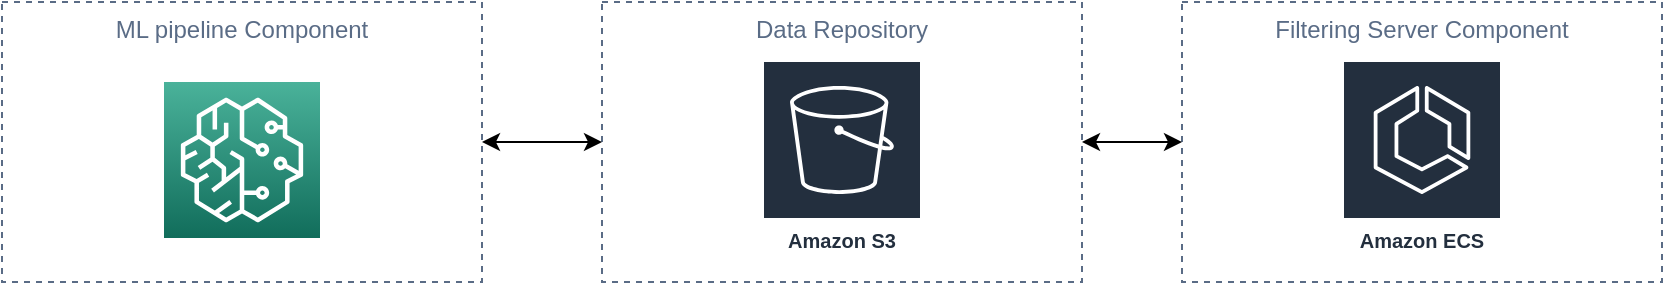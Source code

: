 <mxfile version="16.1.2" type="device" pages="2"><diagram id="wrLfT4o5xDz_dqVmPLKX" name="HLD"><mxGraphModel dx="1346" dy="852" grid="1" gridSize="10" guides="1" tooltips="1" connect="1" arrows="1" fold="1" page="1" pageScale="1" pageWidth="1169" pageHeight="827" math="0" shadow="0"><root><mxCell id="0"/><mxCell id="1" parent="0"/><mxCell id="REqmd4kw-h8EP5WGa-M8-2" value="Filtering Server Component" style="fillColor=none;strokeColor=#5A6C86;dashed=1;verticalAlign=top;fontStyle=0;fontColor=#5A6C86;" vertex="1" parent="1"><mxGeometry x="700" y="180" width="240" height="140" as="geometry"/></mxCell><mxCell id="REqmd4kw-h8EP5WGa-M8-3" value="ML pipeline Component" style="fillColor=none;strokeColor=#5A6C86;dashed=1;verticalAlign=top;fontStyle=0;fontColor=#5A6C86;" vertex="1" parent="1"><mxGeometry x="110" y="180" width="240" height="140" as="geometry"/></mxCell><mxCell id="REqmd4kw-h8EP5WGa-M8-5" value="" style="sketch=0;points=[[0,0,0],[0.25,0,0],[0.5,0,0],[0.75,0,0],[1,0,0],[0,1,0],[0.25,1,0],[0.5,1,0],[0.75,1,0],[1,1,0],[0,0.25,0],[0,0.5,0],[0,0.75,0],[1,0.25,0],[1,0.5,0],[1,0.75,0]];outlineConnect=0;fontColor=#232F3E;gradientColor=#4AB29A;gradientDirection=north;fillColor=#116D5B;strokeColor=#ffffff;dashed=0;verticalLabelPosition=bottom;verticalAlign=top;align=center;html=1;fontSize=12;fontStyle=0;aspect=fixed;shape=mxgraph.aws4.resourceIcon;resIcon=mxgraph.aws4.sagemaker;" vertex="1" parent="1"><mxGeometry x="191" y="220" width="78" height="78" as="geometry"/></mxCell><mxCell id="REqmd4kw-h8EP5WGa-M8-7" value="Data Repository" style="fillColor=none;strokeColor=#5A6C86;dashed=1;verticalAlign=top;fontStyle=0;fontColor=#5A6C86;" vertex="1" parent="1"><mxGeometry x="410" y="180" width="240" height="140" as="geometry"/></mxCell><mxCell id="REqmd4kw-h8EP5WGa-M8-8" value="Amazon S3" style="sketch=0;outlineConnect=0;fontColor=#232F3E;gradientColor=none;strokeColor=#ffffff;fillColor=#232F3E;dashed=0;verticalLabelPosition=middle;verticalAlign=bottom;align=center;html=1;whiteSpace=wrap;fontSize=10;fontStyle=1;spacing=3;shape=mxgraph.aws4.productIcon;prIcon=mxgraph.aws4.s3;" vertex="1" parent="1"><mxGeometry x="490" y="209" width="80" height="100" as="geometry"/></mxCell><mxCell id="REqmd4kw-h8EP5WGa-M8-9" value="Amazon ECS" style="sketch=0;outlineConnect=0;fontColor=#232F3E;gradientColor=none;strokeColor=#ffffff;fillColor=#232F3E;dashed=0;verticalLabelPosition=middle;verticalAlign=bottom;align=center;html=1;whiteSpace=wrap;fontSize=10;fontStyle=1;spacing=3;shape=mxgraph.aws4.productIcon;prIcon=mxgraph.aws4.ecs;" vertex="1" parent="1"><mxGeometry x="780" y="209" width="80" height="100" as="geometry"/></mxCell><mxCell id="REqmd4kw-h8EP5WGa-M8-10" value="" style="endArrow=classic;startArrow=classic;html=1;rounded=0;entryX=1;entryY=0.5;entryDx=0;entryDy=0;exitX=0;exitY=0.5;exitDx=0;exitDy=0;" edge="1" parent="1" source="REqmd4kw-h8EP5WGa-M8-7" target="REqmd4kw-h8EP5WGa-M8-3"><mxGeometry width="50" height="50" relative="1" as="geometry"><mxPoint x="550" y="460" as="sourcePoint"/><mxPoint x="600" y="410" as="targetPoint"/></mxGeometry></mxCell><mxCell id="REqmd4kw-h8EP5WGa-M8-11" value="" style="endArrow=classic;startArrow=classic;html=1;rounded=0;entryX=1;entryY=0.5;entryDx=0;entryDy=0;exitX=0;exitY=0.5;exitDx=0;exitDy=0;" edge="1" parent="1" source="REqmd4kw-h8EP5WGa-M8-2" target="REqmd4kw-h8EP5WGa-M8-7"><mxGeometry width="50" height="50" relative="1" as="geometry"><mxPoint x="730" y="270" as="sourcePoint"/><mxPoint x="670" y="270" as="targetPoint"/></mxGeometry></mxCell></root></mxGraphModel></diagram><diagram id="TZSAelHwxLXoPjyiKddS" name="ML-Data-Pipeline"><mxGraphModel dx="1346" dy="852" grid="1" gridSize="10" guides="1" tooltips="1" connect="1" arrows="1" fold="1" page="1" pageScale="1" pageWidth="1169" pageHeight="827" math="0" shadow="0"><root><mxCell id="lSUYmWgfXBQsAeKhIdRU-0"/><mxCell id="lSUYmWgfXBQsAeKhIdRU-1" parent="lSUYmWgfXBQsAeKhIdRU-0"/><mxCell id="lSUYmWgfXBQsAeKhIdRU-8" value="AWS Cloud" style="points=[[0,0],[0.25,0],[0.5,0],[0.75,0],[1,0],[1,0.25],[1,0.5],[1,0.75],[1,1],[0.75,1],[0.5,1],[0.25,1],[0,1],[0,0.75],[0,0.5],[0,0.25]];outlineConnect=0;gradientColor=none;html=1;whiteSpace=wrap;fontSize=12;fontStyle=0;container=1;pointerEvents=0;collapsible=0;recursiveResize=0;shape=mxgraph.aws4.group;grIcon=mxgraph.aws4.group_aws_cloud_alt;strokeColor=#232F3E;fillColor=none;verticalAlign=top;align=left;spacingLeft=30;fontColor=#232F3E;dashed=0;" vertex="1" parent="lSUYmWgfXBQsAeKhIdRU-1"><mxGeometry x="40" y="40" width="920" height="790" as="geometry"/></mxCell><mxCell id="lSUYmWgfXBQsAeKhIdRU-16" style="edgeStyle=orthogonalEdgeStyle;rounded=0;orthogonalLoop=1;jettySize=auto;html=1;" edge="1" parent="lSUYmWgfXBQsAeKhIdRU-8" source="lSUYmWgfXBQsAeKhIdRU-10" target="lSUYmWgfXBQsAeKhIdRU-11"><mxGeometry relative="1" as="geometry"/></mxCell><mxCell id="lSUYmWgfXBQsAeKhIdRU-10" value="1_download_ipinyou_data_tos3" style="sketch=0;outlineConnect=0;fontColor=#232F3E;gradientColor=none;fillColor=#067F68;strokeColor=none;dashed=0;verticalLabelPosition=bottom;verticalAlign=top;align=center;html=1;fontSize=12;fontStyle=0;aspect=fixed;pointerEvents=1;shape=mxgraph.aws4.sagemaker_notebook;" vertex="1" parent="lSUYmWgfXBQsAeKhIdRU-8"><mxGeometry x="275" y="580" width="68" height="78" as="geometry"/></mxCell><mxCell id="lSUYmWgfXBQsAeKhIdRU-15" style="edgeStyle=orthogonalEdgeStyle;rounded=0;orthogonalLoop=1;jettySize=auto;html=1;" edge="1" parent="lSUYmWgfXBQsAeKhIdRU-8" source="lSUYmWgfXBQsAeKhIdRU-6" target="lSUYmWgfXBQsAeKhIdRU-10"><mxGeometry relative="1" as="geometry"/></mxCell><mxCell id="lSUYmWgfXBQsAeKhIdRU-6" value="0_store_configuration" style="sketch=0;outlineConnect=0;fontColor=#232F3E;gradientColor=none;fillColor=#067F68;strokeColor=none;dashed=0;verticalLabelPosition=bottom;verticalAlign=top;align=center;html=1;fontSize=12;fontStyle=0;aspect=fixed;pointerEvents=1;shape=mxgraph.aws4.sagemaker_notebook;" vertex="1" parent="lSUYmWgfXBQsAeKhIdRU-8"><mxGeometry x="80" y="580" width="68" height="78" as="geometry"/></mxCell><mxCell id="lSUYmWgfXBQsAeKhIdRU-17" style="edgeStyle=orthogonalEdgeStyle;rounded=0;orthogonalLoop=1;jettySize=auto;html=1;" edge="1" parent="lSUYmWgfXBQsAeKhIdRU-8" source="lSUYmWgfXBQsAeKhIdRU-11" target="lSUYmWgfXBQsAeKhIdRU-12"><mxGeometry relative="1" as="geometry"/></mxCell><mxCell id="lSUYmWgfXBQsAeKhIdRU-11" value="2_OpenRTB_EMR" style="sketch=0;outlineConnect=0;fontColor=#232F3E;gradientColor=none;fillColor=#067F68;strokeColor=none;dashed=0;verticalLabelPosition=bottom;verticalAlign=top;align=center;html=1;fontSize=12;fontStyle=0;aspect=fixed;pointerEvents=1;shape=mxgraph.aws4.sagemaker_notebook;" vertex="1" parent="lSUYmWgfXBQsAeKhIdRU-8"><mxGeometry x="460" y="580" width="68" height="78" as="geometry"/></mxCell><mxCell id="lSUYmWgfXBQsAeKhIdRU-12" value="3_train_xgboost" style="sketch=0;outlineConnect=0;fontColor=#232F3E;gradientColor=none;fillColor=#067F68;strokeColor=none;dashed=0;verticalLabelPosition=bottom;verticalAlign=top;align=center;html=1;fontSize=12;fontStyle=0;aspect=fixed;pointerEvents=1;shape=mxgraph.aws4.sagemaker_notebook;" vertex="1" parent="lSUYmWgfXBQsAeKhIdRU-8"><mxGeometry x="660" y="580" width="68" height="78" as="geometry"/></mxCell><mxCell id="lSUYmWgfXBQsAeKhIdRU-18" style="edgeStyle=orthogonalEdgeStyle;rounded=0;orthogonalLoop=1;jettySize=auto;html=1;" edge="1" parent="lSUYmWgfXBQsAeKhIdRU-8" source="lSUYmWgfXBQsAeKhIdRU-9" target="lSUYmWgfXBQsAeKhIdRU-4"><mxGeometry relative="1" as="geometry"><mxPoint x="200" y="404" as="targetPoint"/><Array as="points"><mxPoint x="400" y="500"/><mxPoint x="260" y="500"/></Array></mxGeometry></mxCell><mxCell id="lSUYmWgfXBQsAeKhIdRU-19" style="edgeStyle=orthogonalEdgeStyle;rounded=0;orthogonalLoop=1;jettySize=auto;html=1;" edge="1" parent="lSUYmWgfXBQsAeKhIdRU-8" source="lSUYmWgfXBQsAeKhIdRU-9" target="lSUYmWgfXBQsAeKhIdRU-2"><mxGeometry relative="1" as="geometry"/></mxCell><mxCell id="lSUYmWgfXBQsAeKhIdRU-21" style="edgeStyle=orthogonalEdgeStyle;rounded=0;orthogonalLoop=1;jettySize=auto;html=1;" edge="1" parent="lSUYmWgfXBQsAeKhIdRU-8" source="lSUYmWgfXBQsAeKhIdRU-9" target="lSUYmWgfXBQsAeKhIdRU-3"><mxGeometry relative="1" as="geometry"><Array as="points"><mxPoint x="400" y="500"/><mxPoint x="590" y="500"/></Array></mxGeometry></mxCell><mxCell id="lSUYmWgfXBQsAeKhIdRU-23" style="edgeStyle=orthogonalEdgeStyle;rounded=0;orthogonalLoop=1;jettySize=auto;html=1;" edge="1" parent="lSUYmWgfXBQsAeKhIdRU-8" source="lSUYmWgfXBQsAeKhIdRU-9" target="lSUYmWgfXBQsAeKhIdRU-7"><mxGeometry relative="1" as="geometry"><Array as="points"><mxPoint x="400" y="500"/><mxPoint x="788" y="500"/></Array></mxGeometry></mxCell><mxCell id="lSUYmWgfXBQsAeKhIdRU-9" value="ML Data Pipeline" style="fillColor=none;strokeColor=#5A6C86;dashed=1;verticalAlign=top;fontStyle=0;fontColor=#5A6C86;" vertex="1" parent="lSUYmWgfXBQsAeKhIdRU-8"><mxGeometry x="40" y="540" width="720" height="180" as="geometry"/></mxCell><mxCell id="lSUYmWgfXBQsAeKhIdRU-26" style="edgeStyle=orthogonalEdgeStyle;rounded=0;orthogonalLoop=1;jettySize=auto;html=1;entryX=0.013;entryY=0.355;entryDx=0;entryDy=0;entryPerimeter=0;" edge="1" parent="lSUYmWgfXBQsAeKhIdRU-8" source="lSUYmWgfXBQsAeKhIdRU-4" target="lSUYmWgfXBQsAeKhIdRU-24"><mxGeometry relative="1" as="geometry"><Array as="points"><mxPoint x="270" y="199"/></Array></mxGeometry></mxCell><mxCell id="lSUYmWgfXBQsAeKhIdRU-4" value="Amazon SageMaker" style="sketch=0;outlineConnect=0;fontColor=#232F3E;gradientColor=none;strokeColor=#ffffff;fillColor=#232F3E;dashed=0;verticalLabelPosition=middle;verticalAlign=bottom;align=center;html=1;whiteSpace=wrap;fontSize=10;fontStyle=1;spacing=3;shape=mxgraph.aws4.productIcon;prIcon=mxgraph.aws4.sagemaker;" vertex="1" parent="lSUYmWgfXBQsAeKhIdRU-8"><mxGeometry x="220" y="349" width="80" height="110" as="geometry"/></mxCell><mxCell id="lSUYmWgfXBQsAeKhIdRU-22" style="edgeStyle=orthogonalEdgeStyle;rounded=0;orthogonalLoop=1;jettySize=auto;html=1;" edge="1" parent="lSUYmWgfXBQsAeKhIdRU-8" source="lSUYmWgfXBQsAeKhIdRU-2" target="lSUYmWgfXBQsAeKhIdRU-3"><mxGeometry relative="1" as="geometry"/></mxCell><mxCell id="lSUYmWgfXBQsAeKhIdRU-2" value="Amazon EMR" style="sketch=0;outlineConnect=0;fontColor=#232F3E;gradientColor=none;strokeColor=#ffffff;fillColor=#232F3E;dashed=0;verticalLabelPosition=middle;verticalAlign=bottom;align=center;html=1;whiteSpace=wrap;fontSize=10;fontStyle=1;spacing=3;shape=mxgraph.aws4.productIcon;prIcon=mxgraph.aws4.emr;" vertex="1" parent="lSUYmWgfXBQsAeKhIdRU-8"><mxGeometry x="360" y="349" width="80" height="100" as="geometry"/></mxCell><mxCell id="lSUYmWgfXBQsAeKhIdRU-3" value="Amazon S3" style="sketch=0;outlineConnect=0;fontColor=#232F3E;gradientColor=none;strokeColor=#ffffff;fillColor=#232F3E;dashed=0;verticalLabelPosition=middle;verticalAlign=bottom;align=center;html=1;whiteSpace=wrap;fontSize=10;fontStyle=1;spacing=3;shape=mxgraph.aws4.productIcon;prIcon=mxgraph.aws4.s3;" vertex="1" parent="lSUYmWgfXBQsAeKhIdRU-8"><mxGeometry x="550" y="349" width="80" height="100" as="geometry"/></mxCell><mxCell id="lSUYmWgfXBQsAeKhIdRU-7" value="Parameter Store" style="sketch=0;outlineConnect=0;fontColor=#232F3E;gradientColor=none;fillColor=#B0084D;strokeColor=none;dashed=0;verticalLabelPosition=bottom;verticalAlign=top;align=center;html=1;fontSize=12;fontStyle=0;aspect=fixed;pointerEvents=1;shape=mxgraph.aws4.parameter_store;" vertex="1" parent="lSUYmWgfXBQsAeKhIdRU-8"><mxGeometry x="750" y="349" width="75" height="78" as="geometry"/></mxCell><mxCell id="lSUYmWgfXBQsAeKhIdRU-27" style="edgeStyle=orthogonalEdgeStyle;rounded=0;orthogonalLoop=1;jettySize=auto;html=1;" edge="1" parent="lSUYmWgfXBQsAeKhIdRU-8" source="lSUYmWgfXBQsAeKhIdRU-24" target="lSUYmWgfXBQsAeKhIdRU-2"><mxGeometry relative="1" as="geometry"/></mxCell><mxCell id="lSUYmWgfXBQsAeKhIdRU-24" value="AWS Service Catalog" style="sketch=0;outlineConnect=0;fontColor=#232F3E;gradientColor=none;strokeColor=#ffffff;fillColor=#232F3E;dashed=0;verticalLabelPosition=middle;verticalAlign=bottom;align=center;html=1;whiteSpace=wrap;fontSize=10;fontStyle=1;spacing=3;shape=mxgraph.aws4.productIcon;prIcon=mxgraph.aws4.service_catalog;" vertex="1" parent="lSUYmWgfXBQsAeKhIdRU-8"><mxGeometry x="360" y="160" width="80" height="110" as="geometry"/></mxCell></root></mxGraphModel></diagram></mxfile>